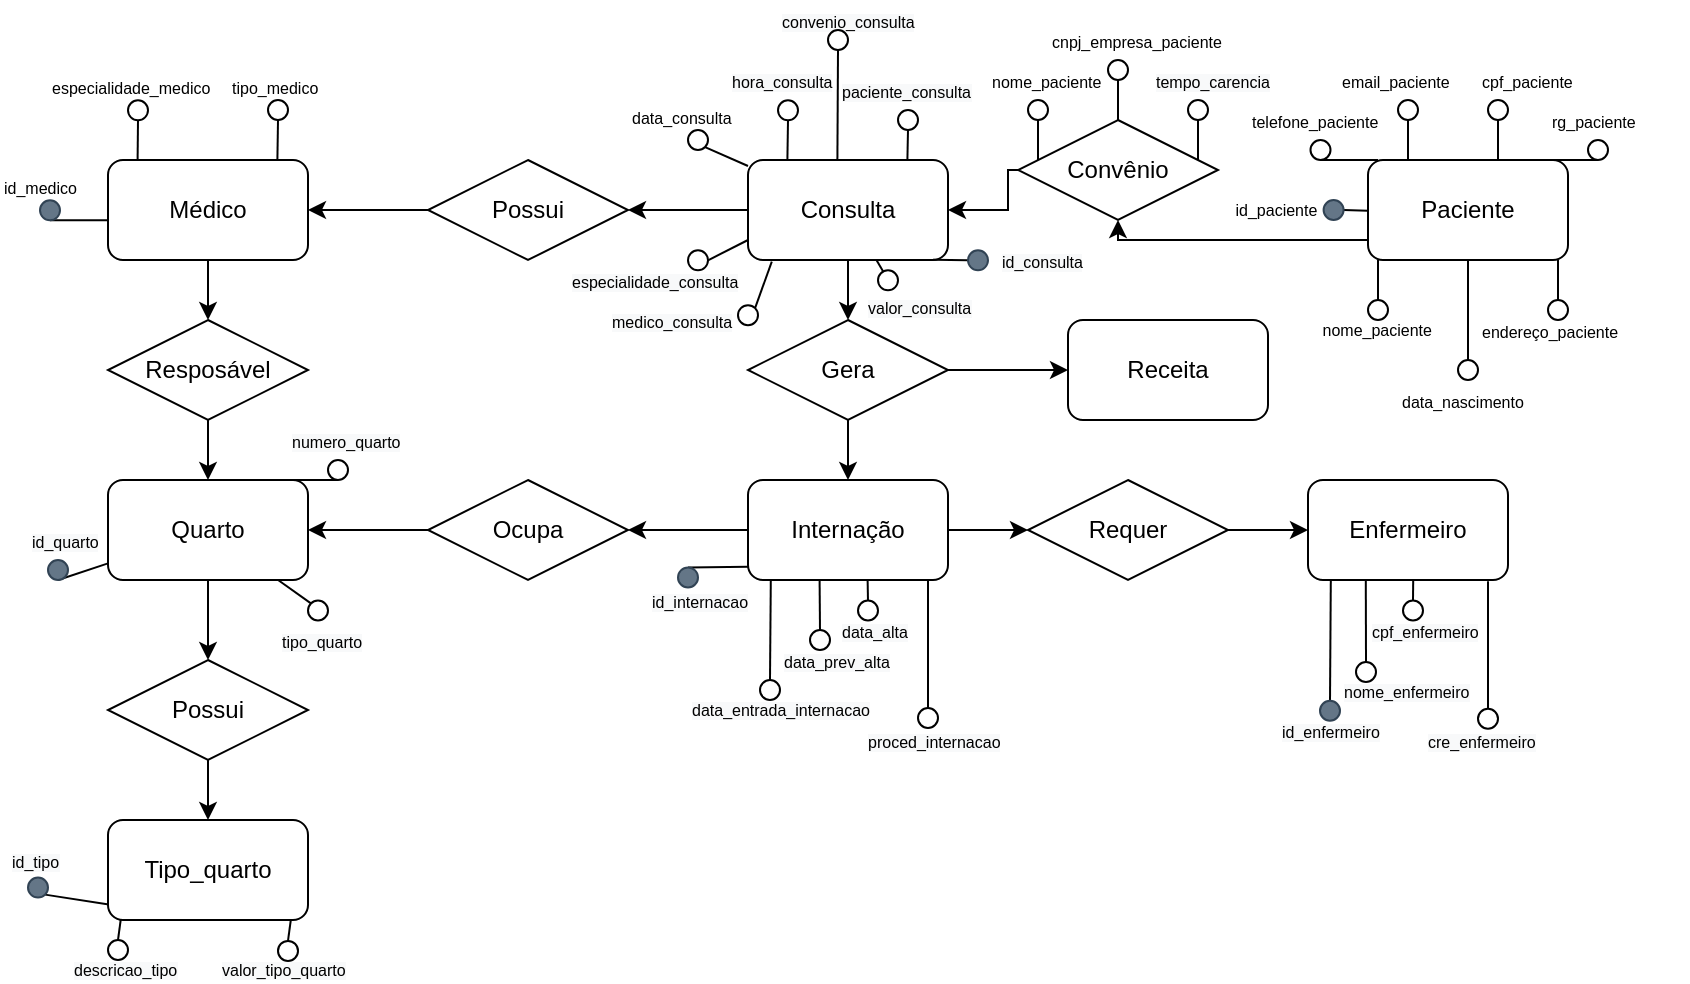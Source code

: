 <mxfile version="20.5.1" type="device"><diagram id="CDo0QDorrjIkFDKna1Xd" name="Página-1"><mxGraphModel dx="1483" dy="816" grid="1" gridSize="10" guides="1" tooltips="1" connect="1" arrows="1" fold="1" page="1" pageScale="1" pageWidth="827" pageHeight="1169" math="0" shadow="0"><root><mxCell id="0"/><mxCell id="1" parent="0"/><mxCell id="8mvw8m3wz9_RY2RBYiFt-40" style="edgeStyle=orthogonalEdgeStyle;rounded=0;orthogonalLoop=1;jettySize=auto;html=1;" edge="1" parent="1" source="8mvw8m3wz9_RY2RBYiFt-1" target="8mvw8m3wz9_RY2RBYiFt-39"><mxGeometry relative="1" as="geometry"/></mxCell><mxCell id="8mvw8m3wz9_RY2RBYiFt-1" value="Médico" style="rounded=1;whiteSpace=wrap;html=1;" vertex="1" parent="1"><mxGeometry x="60" y="230" width="100" height="50" as="geometry"/></mxCell><mxCell id="8mvw8m3wz9_RY2RBYiFt-52" style="edgeStyle=orthogonalEdgeStyle;rounded=0;orthogonalLoop=1;jettySize=auto;html=1;" edge="1" parent="1" source="8mvw8m3wz9_RY2RBYiFt-9" target="8mvw8m3wz9_RY2RBYiFt-11"><mxGeometry relative="1" as="geometry"><mxPoint x="640" y="255" as="targetPoint"/><Array as="points"><mxPoint x="565" y="270"/></Array></mxGeometry></mxCell><mxCell id="8mvw8m3wz9_RY2RBYiFt-9" value="Paciente" style="rounded=1;whiteSpace=wrap;html=1;" vertex="1" parent="1"><mxGeometry x="690" y="230" width="100" height="50" as="geometry"/></mxCell><mxCell id="8mvw8m3wz9_RY2RBYiFt-10" value="Receita" style="rounded=1;whiteSpace=wrap;html=1;" vertex="1" parent="1"><mxGeometry x="540" y="310" width="100" height="50" as="geometry"/></mxCell><mxCell id="8mvw8m3wz9_RY2RBYiFt-11" value="Convênio" style="rhombus;whiteSpace=wrap;html=1;" vertex="1" parent="1"><mxGeometry x="515" y="210" width="100" height="50" as="geometry"/></mxCell><mxCell id="8mvw8m3wz9_RY2RBYiFt-29" style="edgeStyle=orthogonalEdgeStyle;rounded=0;orthogonalLoop=1;jettySize=auto;html=1;" edge="1" parent="1" source="8mvw8m3wz9_RY2RBYiFt-20" target="8mvw8m3wz9_RY2RBYiFt-26"><mxGeometry relative="1" as="geometry"/></mxCell><mxCell id="8mvw8m3wz9_RY2RBYiFt-20" value="Quarto" style="rounded=1;whiteSpace=wrap;html=1;" vertex="1" parent="1"><mxGeometry x="60" y="390" width="100" height="50" as="geometry"/></mxCell><mxCell id="8mvw8m3wz9_RY2RBYiFt-31" style="edgeStyle=orthogonalEdgeStyle;rounded=0;orthogonalLoop=1;jettySize=auto;html=1;entryX=1;entryY=0.5;entryDx=0;entryDy=0;" edge="1" parent="1" source="8mvw8m3wz9_RY2RBYiFt-21" target="8mvw8m3wz9_RY2RBYiFt-24"><mxGeometry relative="1" as="geometry"/></mxCell><mxCell id="8mvw8m3wz9_RY2RBYiFt-33" style="edgeStyle=orthogonalEdgeStyle;rounded=0;orthogonalLoop=1;jettySize=auto;html=1;" edge="1" parent="1" source="8mvw8m3wz9_RY2RBYiFt-21" target="8mvw8m3wz9_RY2RBYiFt-25"><mxGeometry relative="1" as="geometry"/></mxCell><mxCell id="8mvw8m3wz9_RY2RBYiFt-21" value="Internação" style="rounded=1;whiteSpace=wrap;html=1;" vertex="1" parent="1"><mxGeometry x="380" y="390" width="100" height="50" as="geometry"/></mxCell><mxCell id="8mvw8m3wz9_RY2RBYiFt-22" value="Enfermeiro" style="rounded=1;whiteSpace=wrap;html=1;" vertex="1" parent="1"><mxGeometry x="660" y="390" width="100" height="50" as="geometry"/></mxCell><mxCell id="8mvw8m3wz9_RY2RBYiFt-23" value="Tipo_quarto" style="rounded=1;whiteSpace=wrap;html=1;" vertex="1" parent="1"><mxGeometry x="60" y="560" width="100" height="50" as="geometry"/></mxCell><mxCell id="8mvw8m3wz9_RY2RBYiFt-32" style="edgeStyle=orthogonalEdgeStyle;rounded=0;orthogonalLoop=1;jettySize=auto;html=1;" edge="1" parent="1" source="8mvw8m3wz9_RY2RBYiFt-24" target="8mvw8m3wz9_RY2RBYiFt-20"><mxGeometry relative="1" as="geometry"/></mxCell><mxCell id="8mvw8m3wz9_RY2RBYiFt-24" value="Ocupa" style="rhombus;whiteSpace=wrap;html=1;" vertex="1" parent="1"><mxGeometry x="220" y="390" width="100" height="50" as="geometry"/></mxCell><mxCell id="8mvw8m3wz9_RY2RBYiFt-34" style="edgeStyle=orthogonalEdgeStyle;rounded=0;orthogonalLoop=1;jettySize=auto;html=1;" edge="1" parent="1" source="8mvw8m3wz9_RY2RBYiFt-25" target="8mvw8m3wz9_RY2RBYiFt-22"><mxGeometry relative="1" as="geometry"/></mxCell><mxCell id="8mvw8m3wz9_RY2RBYiFt-25" value="Requer" style="rhombus;whiteSpace=wrap;html=1;" vertex="1" parent="1"><mxGeometry x="520" y="390" width="100" height="50" as="geometry"/></mxCell><mxCell id="8mvw8m3wz9_RY2RBYiFt-30" style="edgeStyle=orthogonalEdgeStyle;rounded=0;orthogonalLoop=1;jettySize=auto;html=1;" edge="1" parent="1" source="8mvw8m3wz9_RY2RBYiFt-26" target="8mvw8m3wz9_RY2RBYiFt-23"><mxGeometry relative="1" as="geometry"/></mxCell><mxCell id="8mvw8m3wz9_RY2RBYiFt-26" value="Possui" style="rhombus;whiteSpace=wrap;html=1;" vertex="1" parent="1"><mxGeometry x="60" y="480" width="100" height="50" as="geometry"/></mxCell><mxCell id="8mvw8m3wz9_RY2RBYiFt-41" style="edgeStyle=orthogonalEdgeStyle;rounded=0;orthogonalLoop=1;jettySize=auto;html=1;" edge="1" parent="1" source="8mvw8m3wz9_RY2RBYiFt-39" target="8mvw8m3wz9_RY2RBYiFt-20"><mxGeometry relative="1" as="geometry"/></mxCell><mxCell id="8mvw8m3wz9_RY2RBYiFt-39" value="Resposável" style="rhombus;whiteSpace=wrap;html=1;" vertex="1" parent="1"><mxGeometry x="60" y="310" width="100" height="50" as="geometry"/></mxCell><mxCell id="8mvw8m3wz9_RY2RBYiFt-55" style="edgeStyle=orthogonalEdgeStyle;rounded=0;orthogonalLoop=1;jettySize=auto;html=1;" edge="1" parent="1" source="8mvw8m3wz9_RY2RBYiFt-49" target="8mvw8m3wz9_RY2RBYiFt-54"><mxGeometry relative="1" as="geometry"/></mxCell><mxCell id="8mvw8m3wz9_RY2RBYiFt-59" style="edgeStyle=orthogonalEdgeStyle;rounded=0;orthogonalLoop=1;jettySize=auto;html=1;" edge="1" parent="1" source="8mvw8m3wz9_RY2RBYiFt-49" target="8mvw8m3wz9_RY2RBYiFt-58"><mxGeometry relative="1" as="geometry"/></mxCell><mxCell id="8mvw8m3wz9_RY2RBYiFt-49" value="Consulta" style="rounded=1;whiteSpace=wrap;html=1;" vertex="1" parent="1"><mxGeometry x="380" y="230" width="100" height="50" as="geometry"/></mxCell><mxCell id="8mvw8m3wz9_RY2RBYiFt-53" style="edgeStyle=orthogonalEdgeStyle;rounded=0;orthogonalLoop=1;jettySize=auto;html=1;exitX=0;exitY=0.5;exitDx=0;exitDy=0;" edge="1" parent="1" source="8mvw8m3wz9_RY2RBYiFt-11" target="8mvw8m3wz9_RY2RBYiFt-49"><mxGeometry relative="1" as="geometry"><mxPoint x="540" y="255" as="sourcePoint"/><Array as="points"><mxPoint x="510" y="235"/><mxPoint x="510" y="255"/></Array></mxGeometry></mxCell><mxCell id="8mvw8m3wz9_RY2RBYiFt-57" style="edgeStyle=orthogonalEdgeStyle;rounded=0;orthogonalLoop=1;jettySize=auto;html=1;" edge="1" parent="1" source="8mvw8m3wz9_RY2RBYiFt-54" target="8mvw8m3wz9_RY2RBYiFt-1"><mxGeometry relative="1" as="geometry"/></mxCell><mxCell id="8mvw8m3wz9_RY2RBYiFt-54" value="Possui" style="rhombus;whiteSpace=wrap;html=1;" vertex="1" parent="1"><mxGeometry x="220" y="230" width="100" height="50" as="geometry"/></mxCell><mxCell id="8mvw8m3wz9_RY2RBYiFt-60" style="edgeStyle=orthogonalEdgeStyle;rounded=0;orthogonalLoop=1;jettySize=auto;html=1;" edge="1" parent="1" source="8mvw8m3wz9_RY2RBYiFt-58" target="8mvw8m3wz9_RY2RBYiFt-21"><mxGeometry relative="1" as="geometry"/></mxCell><mxCell id="8mvw8m3wz9_RY2RBYiFt-61" style="edgeStyle=orthogonalEdgeStyle;rounded=0;orthogonalLoop=1;jettySize=auto;html=1;" edge="1" parent="1" source="8mvw8m3wz9_RY2RBYiFt-58" target="8mvw8m3wz9_RY2RBYiFt-10"><mxGeometry relative="1" as="geometry"/></mxCell><mxCell id="8mvw8m3wz9_RY2RBYiFt-58" value="Gera" style="rhombus;whiteSpace=wrap;html=1;" vertex="1" parent="1"><mxGeometry x="380" y="310" width="100" height="50" as="geometry"/></mxCell><mxCell id="8mvw8m3wz9_RY2RBYiFt-78" value="" style="endArrow=none;html=1;rounded=0;exitX=0.5;exitY=0;exitDx=0;exitDy=0;" edge="1" parent="1" source="8mvw8m3wz9_RY2RBYiFt-79"><mxGeometry width="50" height="50" relative="1" as="geometry"><mxPoint x="695" y="300" as="sourcePoint"/><mxPoint x="695" y="280" as="targetPoint"/></mxGeometry></mxCell><mxCell id="8mvw8m3wz9_RY2RBYiFt-79" value="" style="ellipse;whiteSpace=wrap;html=1;aspect=fixed;" vertex="1" parent="1"><mxGeometry x="690" y="300" width="10" height="10" as="geometry"/></mxCell><mxCell id="8mvw8m3wz9_RY2RBYiFt-80" value="" style="endArrow=none;html=1;rounded=0;exitX=0.5;exitY=0;exitDx=0;exitDy=0;" edge="1" parent="1" source="8mvw8m3wz9_RY2RBYiFt-81"><mxGeometry width="50" height="50" relative="1" as="geometry"><mxPoint x="740" y="300" as="sourcePoint"/><mxPoint x="740" y="280" as="targetPoint"/></mxGeometry></mxCell><mxCell id="8mvw8m3wz9_RY2RBYiFt-81" value="" style="ellipse;whiteSpace=wrap;html=1;aspect=fixed;" vertex="1" parent="1"><mxGeometry x="735" y="330" width="10" height="10" as="geometry"/></mxCell><mxCell id="8mvw8m3wz9_RY2RBYiFt-82" value="" style="endArrow=none;html=1;rounded=0;exitX=0.5;exitY=0;exitDx=0;exitDy=0;" edge="1" parent="1" source="8mvw8m3wz9_RY2RBYiFt-83"><mxGeometry width="50" height="50" relative="1" as="geometry"><mxPoint x="785" y="300" as="sourcePoint"/><mxPoint x="785" y="280" as="targetPoint"/></mxGeometry></mxCell><mxCell id="8mvw8m3wz9_RY2RBYiFt-83" value="" style="ellipse;whiteSpace=wrap;html=1;aspect=fixed;" vertex="1" parent="1"><mxGeometry x="780" y="300" width="10" height="10" as="geometry"/></mxCell><mxCell id="8mvw8m3wz9_RY2RBYiFt-84" value="nome_paciente" style="text;strokeColor=none;fillColor=none;align=left;verticalAlign=middle;spacingLeft=4;spacingRight=4;overflow=hidden;points=[[0,0.5],[1,0.5]];portConstraint=eastwest;rotatable=0;fontSize=8;" vertex="1" parent="1"><mxGeometry x="661.25" y="300" width="67.5" height="30" as="geometry"/></mxCell><mxCell id="8mvw8m3wz9_RY2RBYiFt-85" value="data_nascimento" style="text;whiteSpace=wrap;html=1;fontSize=8;" vertex="1" parent="1"><mxGeometry x="705" y="340" width="70" height="20" as="geometry"/></mxCell><mxCell id="8mvw8m3wz9_RY2RBYiFt-87" value="endereço_paciente" style="text;whiteSpace=wrap;html=1;fontSize=8;" vertex="1" parent="1"><mxGeometry x="745" y="305" width="40" height="20" as="geometry"/></mxCell><mxCell id="8mvw8m3wz9_RY2RBYiFt-94" value="" style="endArrow=none;html=1;rounded=0;exitX=0.5;exitY=1;exitDx=0;exitDy=0;" edge="1" parent="1" source="8mvw8m3wz9_RY2RBYiFt-95"><mxGeometry width="50" height="50" relative="1" as="geometry"><mxPoint x="695" y="200" as="sourcePoint"/><mxPoint x="695" y="230" as="targetPoint"/></mxGeometry></mxCell><mxCell id="8mvw8m3wz9_RY2RBYiFt-95" value="" style="ellipse;whiteSpace=wrap;html=1;aspect=fixed;" vertex="1" parent="1"><mxGeometry x="661.25" y="220" width="10" height="10" as="geometry"/></mxCell><mxCell id="8mvw8m3wz9_RY2RBYiFt-96" value="" style="endArrow=none;html=1;rounded=0;exitX=0.5;exitY=1;exitDx=0;exitDy=0;" edge="1" parent="1" source="8mvw8m3wz9_RY2RBYiFt-97"><mxGeometry width="50" height="50" relative="1" as="geometry"><mxPoint x="755" y="200" as="sourcePoint"/><mxPoint x="755" y="230.0" as="targetPoint"/></mxGeometry></mxCell><mxCell id="8mvw8m3wz9_RY2RBYiFt-97" value="" style="ellipse;whiteSpace=wrap;html=1;aspect=fixed;" vertex="1" parent="1"><mxGeometry x="750" y="200" width="10" height="10" as="geometry"/></mxCell><mxCell id="8mvw8m3wz9_RY2RBYiFt-98" value="" style="endArrow=none;html=1;rounded=0;exitX=0.5;exitY=1;exitDx=0;exitDy=0;" edge="1" parent="1" source="8mvw8m3wz9_RY2RBYiFt-99"><mxGeometry width="50" height="50" relative="1" as="geometry"><mxPoint x="780" y="200" as="sourcePoint"/><mxPoint x="780" y="230.0" as="targetPoint"/></mxGeometry></mxCell><mxCell id="8mvw8m3wz9_RY2RBYiFt-99" value="" style="ellipse;whiteSpace=wrap;html=1;aspect=fixed;" vertex="1" parent="1"><mxGeometry x="800" y="220" width="10" height="10" as="geometry"/></mxCell><mxCell id="8mvw8m3wz9_RY2RBYiFt-100" value="" style="endArrow=none;html=1;rounded=0;exitX=0.5;exitY=1;exitDx=0;exitDy=0;" edge="1" parent="1" source="8mvw8m3wz9_RY2RBYiFt-101"><mxGeometry width="50" height="50" relative="1" as="geometry"><mxPoint x="723.75" y="200" as="sourcePoint"/><mxPoint x="710" y="230" as="targetPoint"/></mxGeometry></mxCell><mxCell id="8mvw8m3wz9_RY2RBYiFt-101" value="" style="ellipse;whiteSpace=wrap;html=1;aspect=fixed;" vertex="1" parent="1"><mxGeometry x="705" y="200" width="10" height="10" as="geometry"/></mxCell><mxCell id="8mvw8m3wz9_RY2RBYiFt-106" value="telefone_paciente" style="text;whiteSpace=wrap;html=1;fontSize=8;" vertex="1" parent="1"><mxGeometry x="630" y="200" width="70" height="20" as="geometry"/></mxCell><mxCell id="8mvw8m3wz9_RY2RBYiFt-107" value="email_paciente" style="text;whiteSpace=wrap;html=1;fontSize=8;" vertex="1" parent="1"><mxGeometry x="675" y="180" width="70" height="30" as="geometry"/></mxCell><mxCell id="8mvw8m3wz9_RY2RBYiFt-108" value="cpf_paciente" style="text;whiteSpace=wrap;html=1;fontSize=8;" vertex="1" parent="1"><mxGeometry x="745" y="180" width="45" height="20" as="geometry"/></mxCell><mxCell id="8mvw8m3wz9_RY2RBYiFt-110" value="rg_paciente" style="text;whiteSpace=wrap;html=1;fontSize=8;" vertex="1" parent="1"><mxGeometry x="780" y="200" width="70" height="30" as="geometry"/></mxCell><mxCell id="8mvw8m3wz9_RY2RBYiFt-113" value="" style="endArrow=none;html=1;rounded=0;exitX=0.5;exitY=1;exitDx=0;exitDy=0;" edge="1" parent="1" source="8mvw8m3wz9_RY2RBYiFt-114"><mxGeometry width="50" height="50" relative="1" as="geometry"><mxPoint x="525" y="200" as="sourcePoint"/><mxPoint x="525" y="230.0" as="targetPoint"/></mxGeometry></mxCell><mxCell id="8mvw8m3wz9_RY2RBYiFt-114" value="" style="ellipse;whiteSpace=wrap;html=1;aspect=fixed;" vertex="1" parent="1"><mxGeometry x="520" y="200" width="10" height="10" as="geometry"/></mxCell><mxCell id="8mvw8m3wz9_RY2RBYiFt-115" value="" style="endArrow=none;html=1;rounded=0;exitX=0.5;exitY=1;exitDx=0;exitDy=0;" edge="1" parent="1" source="8mvw8m3wz9_RY2RBYiFt-116"><mxGeometry width="50" height="50" relative="1" as="geometry"><mxPoint x="605" y="200" as="sourcePoint"/><mxPoint x="605" y="230.0" as="targetPoint"/></mxGeometry></mxCell><mxCell id="8mvw8m3wz9_RY2RBYiFt-116" value="" style="ellipse;whiteSpace=wrap;html=1;aspect=fixed;" vertex="1" parent="1"><mxGeometry x="600" y="200" width="10" height="10" as="geometry"/></mxCell><mxCell id="8mvw8m3wz9_RY2RBYiFt-117" value="" style="endArrow=none;html=1;rounded=0;exitX=0.5;exitY=1;exitDx=0;exitDy=0;" edge="1" parent="1" source="8mvw8m3wz9_RY2RBYiFt-118"><mxGeometry width="50" height="50" relative="1" as="geometry"><mxPoint x="565" y="180" as="sourcePoint"/><mxPoint x="565" y="210.0" as="targetPoint"/></mxGeometry></mxCell><mxCell id="8mvw8m3wz9_RY2RBYiFt-118" value="" style="ellipse;whiteSpace=wrap;html=1;aspect=fixed;" vertex="1" parent="1"><mxGeometry x="560" y="180" width="10" height="10" as="geometry"/></mxCell><mxCell id="8mvw8m3wz9_RY2RBYiFt-122" value="nome_paciente" style="text;whiteSpace=wrap;html=1;fontSize=8;" vertex="1" parent="1"><mxGeometry x="500" y="180" width="50" height="30" as="geometry"/></mxCell><mxCell id="8mvw8m3wz9_RY2RBYiFt-123" value="cnpj_empresa_paciente" style="text;whiteSpace=wrap;html=1;fontSize=8;" vertex="1" parent="1"><mxGeometry x="530" y="160" width="45" height="20" as="geometry"/></mxCell><mxCell id="8mvw8m3wz9_RY2RBYiFt-124" value="&lt;span style=&quot;color: rgb(0, 0, 0); font-family: Helvetica; font-size: 8px; font-style: normal; font-variant-ligatures: normal; font-variant-caps: normal; font-weight: 400; letter-spacing: normal; orphans: 2; text-align: left; text-indent: 0px; text-transform: none; widows: 2; word-spacing: 0px; -webkit-text-stroke-width: 0px; background-color: rgb(248, 249, 250); text-decoration-thickness: initial; text-decoration-style: initial; text-decoration-color: initial; float: none; display: inline !important;&quot;&gt;tempo_carencia&lt;/span&gt;" style="text;whiteSpace=wrap;html=1;fontSize=8;" vertex="1" parent="1"><mxGeometry x="582" y="180" width="70" height="30" as="geometry"/></mxCell><mxCell id="8mvw8m3wz9_RY2RBYiFt-127" value="data_consulta" style="text;whiteSpace=wrap;html=1;fontSize=8;" vertex="1" parent="1"><mxGeometry x="320" y="197.5" width="50" height="25" as="geometry"/></mxCell><mxCell id="8mvw8m3wz9_RY2RBYiFt-128" value="&lt;span style=&quot;color: rgb(0, 0, 0); font-family: Helvetica; font-size: 8px; font-style: normal; font-variant-ligatures: normal; font-variant-caps: normal; font-weight: 400; letter-spacing: normal; orphans: 2; text-align: left; text-indent: 0px; text-transform: none; widows: 2; word-spacing: 0px; -webkit-text-stroke-width: 0px; background-color: rgb(248, 249, 250); text-decoration-thickness: initial; text-decoration-style: initial; text-decoration-color: initial; float: none; display: inline !important;&quot;&gt;hora_consulta&lt;/span&gt;" style="text;whiteSpace=wrap;html=1;fontSize=8;" vertex="1" parent="1"><mxGeometry x="370" y="180" width="70" height="20" as="geometry"/></mxCell><mxCell id="8mvw8m3wz9_RY2RBYiFt-129" value="&lt;span style=&quot;color: rgb(0, 0, 0); font-family: Helvetica; font-size: 8px; font-style: normal; font-variant-ligatures: normal; font-variant-caps: normal; font-weight: 400; letter-spacing: normal; orphans: 2; text-align: left; text-indent: 0px; text-transform: none; widows: 2; word-spacing: 0px; -webkit-text-stroke-width: 0px; background-color: rgb(248, 249, 250); text-decoration-thickness: initial; text-decoration-style: initial; text-decoration-color: initial; float: none; display: inline !important;&quot;&gt;medico_consulta&lt;/span&gt;" style="text;whiteSpace=wrap;html=1;fontSize=8;" vertex="1" parent="1"><mxGeometry x="310" y="300" width="70" height="20" as="geometry"/></mxCell><mxCell id="8mvw8m3wz9_RY2RBYiFt-130" value="&lt;span style=&quot;color: rgb(0, 0, 0); font-family: Helvetica; font-size: 8px; font-style: normal; font-variant-ligatures: normal; font-variant-caps: normal; font-weight: 400; letter-spacing: normal; orphans: 2; text-align: left; text-indent: 0px; text-transform: none; widows: 2; word-spacing: 0px; -webkit-text-stroke-width: 0px; background-color: rgb(248, 249, 250); text-decoration-thickness: initial; text-decoration-style: initial; text-decoration-color: initial; float: none; display: inline !important;&quot;&gt;paciente_consulta&lt;/span&gt;" style="text;whiteSpace=wrap;html=1;fontSize=8;" vertex="1" parent="1"><mxGeometry x="425" y="185" width="70" height="20" as="geometry"/></mxCell><mxCell id="8mvw8m3wz9_RY2RBYiFt-131" value="&lt;span style=&quot;color: rgb(0, 0, 0); font-family: Helvetica; font-size: 8px; font-style: normal; font-variant-ligatures: normal; font-variant-caps: normal; font-weight: 400; letter-spacing: normal; orphans: 2; text-align: left; text-indent: 0px; text-transform: none; widows: 2; word-spacing: 0px; -webkit-text-stroke-width: 0px; background-color: rgb(248, 249, 250); text-decoration-thickness: initial; text-decoration-style: initial; text-decoration-color: initial; float: none; display: inline !important;&quot;&gt;valor_consulta&lt;/span&gt;" style="text;whiteSpace=wrap;html=1;fontSize=8;" vertex="1" parent="1"><mxGeometry x="437.5" y="292.58" width="70" height="20" as="geometry"/></mxCell><mxCell id="8mvw8m3wz9_RY2RBYiFt-132" value="&lt;span style=&quot;color: rgb(0, 0, 0); font-family: Helvetica; font-size: 8px; font-style: normal; font-variant-ligatures: normal; font-variant-caps: normal; font-weight: 400; letter-spacing: normal; orphans: 2; text-align: left; text-indent: 0px; text-transform: none; widows: 2; word-spacing: 0px; -webkit-text-stroke-width: 0px; background-color: rgb(248, 249, 250); text-decoration-thickness: initial; text-decoration-style: initial; text-decoration-color: initial; float: none; display: inline !important;&quot;&gt;convenio_consulta&lt;/span&gt;" style="text;whiteSpace=wrap;html=1;fontSize=8;" vertex="1" parent="1"><mxGeometry x="395" y="150" width="70" height="30" as="geometry"/></mxCell><mxCell id="8mvw8m3wz9_RY2RBYiFt-133" value="&lt;span style=&quot;color: rgb(0, 0, 0); font-family: Helvetica; font-size: 8px; font-style: normal; font-variant-ligatures: normal; font-variant-caps: normal; font-weight: 400; letter-spacing: normal; orphans: 2; text-align: left; text-indent: 0px; text-transform: none; widows: 2; word-spacing: 0px; -webkit-text-stroke-width: 0px; background-color: rgb(248, 249, 250); text-decoration-thickness: initial; text-decoration-style: initial; text-decoration-color: initial; float: none; display: inline !important;&quot;&gt;especialidade_consulta&lt;/span&gt;" style="text;whiteSpace=wrap;html=1;fontSize=8;" vertex="1" parent="1"><mxGeometry x="290" y="280" width="70" height="30" as="geometry"/></mxCell><mxCell id="8mvw8m3wz9_RY2RBYiFt-134" value="" style="endArrow=none;html=1;rounded=0;exitX=0.5;exitY=1;exitDx=0;exitDy=0;entryX=0.447;entryY=-0.003;entryDx=0;entryDy=0;entryPerimeter=0;" edge="1" parent="1" source="8mvw8m3wz9_RY2RBYiFt-135" target="8mvw8m3wz9_RY2RBYiFt-49"><mxGeometry width="50" height="50" relative="1" as="geometry"><mxPoint x="425" y="200" as="sourcePoint"/><mxPoint x="425" y="180" as="targetPoint"/></mxGeometry></mxCell><mxCell id="8mvw8m3wz9_RY2RBYiFt-135" value="" style="ellipse;whiteSpace=wrap;html=1;aspect=fixed;" vertex="1" parent="1"><mxGeometry x="420" y="165" width="10" height="10" as="geometry"/></mxCell><mxCell id="8mvw8m3wz9_RY2RBYiFt-136" value="" style="endArrow=none;html=1;rounded=0;exitX=0.5;exitY=1;exitDx=0;exitDy=0;entryX=0.447;entryY=-0.003;entryDx=0;entryDy=0;entryPerimeter=0;" edge="1" parent="1" source="8mvw8m3wz9_RY2RBYiFt-137"><mxGeometry width="50" height="50" relative="1" as="geometry"><mxPoint x="460" y="200.15" as="sourcePoint"/><mxPoint x="459.7" y="230.0" as="targetPoint"/></mxGeometry></mxCell><mxCell id="8mvw8m3wz9_RY2RBYiFt-137" value="" style="ellipse;whiteSpace=wrap;html=1;aspect=fixed;" vertex="1" parent="1"><mxGeometry x="455" y="205" width="10" height="10" as="geometry"/></mxCell><mxCell id="8mvw8m3wz9_RY2RBYiFt-138" value="" style="endArrow=none;html=1;rounded=0;exitX=0.5;exitY=1;exitDx=0;exitDy=0;entryX=0.447;entryY=-0.003;entryDx=0;entryDy=0;entryPerimeter=0;" edge="1" parent="1" source="8mvw8m3wz9_RY2RBYiFt-139"><mxGeometry width="50" height="50" relative="1" as="geometry"><mxPoint x="400" y="200.15" as="sourcePoint"/><mxPoint x="399.7" y="230.0" as="targetPoint"/></mxGeometry></mxCell><mxCell id="8mvw8m3wz9_RY2RBYiFt-139" value="" style="ellipse;whiteSpace=wrap;html=1;aspect=fixed;" vertex="1" parent="1"><mxGeometry x="395" y="200.15" width="10" height="10" as="geometry"/></mxCell><mxCell id="8mvw8m3wz9_RY2RBYiFt-140" value="" style="endArrow=none;html=1;rounded=0;exitX=1;exitY=1;exitDx=0;exitDy=0;" edge="1" parent="1" source="8mvw8m3wz9_RY2RBYiFt-141" target="8mvw8m3wz9_RY2RBYiFt-49"><mxGeometry width="50" height="50" relative="1" as="geometry"><mxPoint x="355" y="215" as="sourcePoint"/><mxPoint x="354.7" y="244.85" as="targetPoint"/></mxGeometry></mxCell><mxCell id="8mvw8m3wz9_RY2RBYiFt-141" value="" style="ellipse;whiteSpace=wrap;html=1;aspect=fixed;" vertex="1" parent="1"><mxGeometry x="350" y="215" width="10" height="10" as="geometry"/></mxCell><mxCell id="8mvw8m3wz9_RY2RBYiFt-143" value="" style="endArrow=none;html=1;rounded=0;exitX=1;exitY=0.5;exitDx=0;exitDy=0;entryX=0;entryY=0.8;entryDx=0;entryDy=0;entryPerimeter=0;" edge="1" parent="1" source="8mvw8m3wz9_RY2RBYiFt-144" target="8mvw8m3wz9_RY2RBYiFt-49"><mxGeometry width="50" height="50" relative="1" as="geometry"><mxPoint x="355" y="275.15" as="sourcePoint"/><mxPoint x="354.7" y="305.0" as="targetPoint"/></mxGeometry></mxCell><mxCell id="8mvw8m3wz9_RY2RBYiFt-144" value="" style="ellipse;whiteSpace=wrap;html=1;aspect=fixed;" vertex="1" parent="1"><mxGeometry x="350" y="275.15" width="10" height="10" as="geometry"/></mxCell><mxCell id="8mvw8m3wz9_RY2RBYiFt-145" value="" style="endArrow=none;html=1;rounded=0;exitX=1;exitY=0;exitDx=0;exitDy=0;entryX=0.119;entryY=1.016;entryDx=0;entryDy=0;entryPerimeter=0;" edge="1" parent="1" source="8mvw8m3wz9_RY2RBYiFt-146" target="8mvw8m3wz9_RY2RBYiFt-49"><mxGeometry width="50" height="50" relative="1" as="geometry"><mxPoint x="380" y="302.58" as="sourcePoint"/><mxPoint x="405" y="297.43" as="targetPoint"/></mxGeometry></mxCell><mxCell id="8mvw8m3wz9_RY2RBYiFt-146" value="" style="ellipse;whiteSpace=wrap;html=1;aspect=fixed;" vertex="1" parent="1"><mxGeometry x="375" y="302.58" width="10" height="10" as="geometry"/></mxCell><mxCell id="8mvw8m3wz9_RY2RBYiFt-147" value="" style="endArrow=none;html=1;rounded=0;" edge="1" parent="1" source="8mvw8m3wz9_RY2RBYiFt-148" target="8mvw8m3wz9_RY2RBYiFt-49"><mxGeometry width="50" height="50" relative="1" as="geometry"><mxPoint x="485" y="285.15" as="sourcePoint"/><mxPoint x="510" y="280" as="targetPoint"/></mxGeometry></mxCell><mxCell id="8mvw8m3wz9_RY2RBYiFt-148" value="" style="ellipse;whiteSpace=wrap;html=1;aspect=fixed;" vertex="1" parent="1"><mxGeometry x="445" y="285.15" width="10" height="10" as="geometry"/></mxCell><mxCell id="8mvw8m3wz9_RY2RBYiFt-151" value="" style="endArrow=none;html=1;rounded=0;exitX=0.5;exitY=1;exitDx=0;exitDy=0;entryX=0.148;entryY=-0.002;entryDx=0;entryDy=0;entryPerimeter=0;" edge="1" parent="1" source="8mvw8m3wz9_RY2RBYiFt-152" target="8mvw8m3wz9_RY2RBYiFt-1"><mxGeometry width="50" height="50" relative="1" as="geometry"><mxPoint x="85" y="200.15" as="sourcePoint"/><mxPoint x="84.7" y="230.0" as="targetPoint"/></mxGeometry></mxCell><mxCell id="8mvw8m3wz9_RY2RBYiFt-152" value="" style="ellipse;whiteSpace=wrap;html=1;aspect=fixed;" vertex="1" parent="1"><mxGeometry x="70" y="200.15" width="10" height="10" as="geometry"/></mxCell><mxCell id="8mvw8m3wz9_RY2RBYiFt-153" value="" style="endArrow=none;html=1;rounded=0;exitX=0.5;exitY=1;exitDx=0;exitDy=0;entryX=0.447;entryY=-0.003;entryDx=0;entryDy=0;entryPerimeter=0;" edge="1" parent="1" source="8mvw8m3wz9_RY2RBYiFt-154"><mxGeometry width="50" height="50" relative="1" as="geometry"><mxPoint x="145" y="200" as="sourcePoint"/><mxPoint x="144.7" y="229.85" as="targetPoint"/></mxGeometry></mxCell><mxCell id="8mvw8m3wz9_RY2RBYiFt-154" value="" style="ellipse;whiteSpace=wrap;html=1;aspect=fixed;" vertex="1" parent="1"><mxGeometry x="140" y="200" width="10" height="10" as="geometry"/></mxCell><mxCell id="8mvw8m3wz9_RY2RBYiFt-157" value="especialidade_medico" style="text;whiteSpace=wrap;html=1;fontSize=8;" vertex="1" parent="1"><mxGeometry x="30" y="182.5" width="50" height="25" as="geometry"/></mxCell><mxCell id="8mvw8m3wz9_RY2RBYiFt-159" value="tipo_medico" style="text;whiteSpace=wrap;html=1;fontSize=8;" vertex="1" parent="1"><mxGeometry x="120" y="182.5" width="50" height="25" as="geometry"/></mxCell><mxCell id="8mvw8m3wz9_RY2RBYiFt-160" value="" style="endArrow=none;html=1;rounded=0;exitX=0.5;exitY=1;exitDx=0;exitDy=0;" edge="1" parent="1" source="8mvw8m3wz9_RY2RBYiFt-161" target="8mvw8m3wz9_RY2RBYiFt-20"><mxGeometry width="50" height="50" relative="1" as="geometry"><mxPoint x="35" y="430" as="sourcePoint"/><mxPoint x="24.8" y="459.75" as="targetPoint"/></mxGeometry></mxCell><mxCell id="8mvw8m3wz9_RY2RBYiFt-161" value="" style="ellipse;whiteSpace=wrap;html=1;aspect=fixed;fillColor=#647687;strokeColor=#314354;fontColor=#ffffff;" vertex="1" parent="1"><mxGeometry x="30" y="430" width="10" height="10" as="geometry"/></mxCell><mxCell id="8mvw8m3wz9_RY2RBYiFt-162" value="" style="endArrow=none;html=1;rounded=0;exitX=0.5;exitY=1;exitDx=0;exitDy=0;entryX=0.148;entryY=-0.002;entryDx=0;entryDy=0;entryPerimeter=0;" edge="1" parent="1" source="8mvw8m3wz9_RY2RBYiFt-163"><mxGeometry width="50" height="50" relative="1" as="geometry"><mxPoint x="155" y="360.25" as="sourcePoint"/><mxPoint x="144.8" y="390" as="targetPoint"/></mxGeometry></mxCell><mxCell id="8mvw8m3wz9_RY2RBYiFt-163" value="" style="ellipse;whiteSpace=wrap;html=1;aspect=fixed;" vertex="1" parent="1"><mxGeometry x="170" y="380" width="10" height="10" as="geometry"/></mxCell><mxCell id="8mvw8m3wz9_RY2RBYiFt-164" value="" style="endArrow=none;html=1;rounded=0;exitX=0;exitY=0;exitDx=0;exitDy=0;" edge="1" parent="1" source="8mvw8m3wz9_RY2RBYiFt-165" target="8mvw8m3wz9_RY2RBYiFt-20"><mxGeometry width="50" height="50" relative="1" as="geometry"><mxPoint x="175" y="450.25" as="sourcePoint"/><mxPoint x="164.8" y="480" as="targetPoint"/></mxGeometry></mxCell><mxCell id="8mvw8m3wz9_RY2RBYiFt-165" value="" style="ellipse;whiteSpace=wrap;html=1;aspect=fixed;" vertex="1" parent="1"><mxGeometry x="160" y="450.25" width="10" height="10" as="geometry"/></mxCell><mxCell id="8mvw8m3wz9_RY2RBYiFt-166" value="&lt;span style=&quot;color: rgb(0, 0, 0); font-family: Helvetica; font-size: 8px; font-style: normal; font-variant-ligatures: normal; font-variant-caps: normal; font-weight: 400; letter-spacing: normal; orphans: 2; text-align: left; text-indent: 0px; text-transform: none; widows: 2; word-spacing: 0px; -webkit-text-stroke-width: 0px; background-color: rgb(248, 249, 250); text-decoration-thickness: initial; text-decoration-style: initial; text-decoration-color: initial; float: none; display: inline !important;&quot;&gt;id_quarto&lt;/span&gt;" style="text;whiteSpace=wrap;html=1;fontSize=8;" vertex="1" parent="1"><mxGeometry x="20" y="410" width="40" height="20" as="geometry"/></mxCell><mxCell id="8mvw8m3wz9_RY2RBYiFt-167" value="&lt;span style=&quot;color: rgb(0, 0, 0); font-family: Helvetica; font-size: 8px; font-style: normal; font-variant-ligatures: normal; font-variant-caps: normal; font-weight: 400; letter-spacing: normal; orphans: 2; text-align: left; text-indent: 0px; text-transform: none; widows: 2; word-spacing: 0px; -webkit-text-stroke-width: 0px; background-color: rgb(248, 249, 250); text-decoration-thickness: initial; text-decoration-style: initial; text-decoration-color: initial; float: none; display: inline !important;&quot;&gt;tipo_quarto&lt;/span&gt;" style="text;whiteSpace=wrap;html=1;fontSize=8;" vertex="1" parent="1"><mxGeometry x="145" y="460" width="40" height="20" as="geometry"/></mxCell><mxCell id="8mvw8m3wz9_RY2RBYiFt-168" value="&lt;span style=&quot;color: rgb(0, 0, 0); font-family: Helvetica; font-size: 8px; font-style: normal; font-variant-ligatures: normal; font-variant-caps: normal; font-weight: 400; letter-spacing: normal; orphans: 2; text-align: left; text-indent: 0px; text-transform: none; widows: 2; word-spacing: 0px; -webkit-text-stroke-width: 0px; background-color: rgb(248, 249, 250); text-decoration-thickness: initial; text-decoration-style: initial; text-decoration-color: initial; float: none; display: inline !important;&quot;&gt;numero_quarto&lt;/span&gt;" style="text;whiteSpace=wrap;html=1;fontSize=8;" vertex="1" parent="1"><mxGeometry x="150" y="360" width="40" height="20" as="geometry"/></mxCell><mxCell id="8mvw8m3wz9_RY2RBYiFt-169" value="" style="endArrow=none;html=1;rounded=0;exitX=0.5;exitY=0;exitDx=0;exitDy=0;entryX=0.064;entryY=0.991;entryDx=0;entryDy=0;entryPerimeter=0;" edge="1" parent="1" source="8mvw8m3wz9_RY2RBYiFt-170" target="8mvw8m3wz9_RY2RBYiFt-23"><mxGeometry width="50" height="50" relative="1" as="geometry"><mxPoint x="72.48" y="630.25" as="sourcePoint"/><mxPoint x="42.524" y="620" as="targetPoint"/></mxGeometry></mxCell><mxCell id="8mvw8m3wz9_RY2RBYiFt-170" value="" style="ellipse;whiteSpace=wrap;html=1;aspect=fixed;" vertex="1" parent="1"><mxGeometry x="60" y="620" width="10" height="10" as="geometry"/></mxCell><mxCell id="8mvw8m3wz9_RY2RBYiFt-171" value="" style="endArrow=none;html=1;rounded=0;exitX=1;exitY=1;exitDx=0;exitDy=0;entryX=0.004;entryY=0.844;entryDx=0;entryDy=0;entryPerimeter=0;" edge="1" parent="1" source="8mvw8m3wz9_RY2RBYiFt-172" target="8mvw8m3wz9_RY2RBYiFt-23"><mxGeometry width="50" height="50" relative="1" as="geometry"><mxPoint x="32.48" y="595.47" as="sourcePoint"/><mxPoint x="26.4" y="574.77" as="targetPoint"/></mxGeometry></mxCell><mxCell id="8mvw8m3wz9_RY2RBYiFt-172" value="" style="ellipse;whiteSpace=wrap;html=1;aspect=fixed;fillColor=#647687;fontColor=#ffffff;strokeColor=#314354;" vertex="1" parent="1"><mxGeometry x="20" y="588.78" width="10" height="10" as="geometry"/></mxCell><mxCell id="8mvw8m3wz9_RY2RBYiFt-173" value="" style="endArrow=none;html=1;rounded=0;exitX=0.5;exitY=0;exitDx=0;exitDy=0;entryX=0.064;entryY=0.991;entryDx=0;entryDy=0;entryPerimeter=0;" edge="1" parent="1" source="8mvw8m3wz9_RY2RBYiFt-174"><mxGeometry width="50" height="50" relative="1" as="geometry"><mxPoint x="157.48" y="630.7" as="sourcePoint"/><mxPoint x="151.4" y="610.0" as="targetPoint"/></mxGeometry></mxCell><mxCell id="8mvw8m3wz9_RY2RBYiFt-174" value="" style="ellipse;whiteSpace=wrap;html=1;aspect=fixed;" vertex="1" parent="1"><mxGeometry x="145" y="620.45" width="10" height="10" as="geometry"/></mxCell><mxCell id="8mvw8m3wz9_RY2RBYiFt-175" value="&lt;span style=&quot;color: rgb(0, 0, 0); font-family: Helvetica; font-size: 8px; font-style: normal; font-variant-ligatures: normal; font-variant-caps: normal; font-weight: 400; letter-spacing: normal; orphans: 2; text-align: left; text-indent: 0px; text-transform: none; widows: 2; word-spacing: 0px; -webkit-text-stroke-width: 0px; background-color: rgb(248, 249, 250); text-decoration-thickness: initial; text-decoration-style: initial; text-decoration-color: initial; float: none; display: inline !important;&quot;&gt;id_tipo&lt;/span&gt;" style="text;whiteSpace=wrap;html=1;fontSize=8;" vertex="1" parent="1"><mxGeometry x="10" y="570" width="30" height="14.78" as="geometry"/></mxCell><mxCell id="8mvw8m3wz9_RY2RBYiFt-176" value="&lt;span style=&quot;color: rgb(0, 0, 0); font-family: Helvetica; font-size: 8px; font-style: normal; font-variant-ligatures: normal; font-variant-caps: normal; font-weight: 400; letter-spacing: normal; orphans: 2; text-align: left; text-indent: 0px; text-transform: none; widows: 2; word-spacing: 0px; -webkit-text-stroke-width: 0px; background-color: rgb(248, 249, 250); text-decoration-thickness: initial; text-decoration-style: initial; text-decoration-color: initial; float: none; display: inline !important;&quot;&gt;descricao_tipo&lt;/span&gt;" style="text;whiteSpace=wrap;html=1;fontSize=8;" vertex="1" parent="1"><mxGeometry x="41" y="624" width="30" height="14.78" as="geometry"/></mxCell><mxCell id="8mvw8m3wz9_RY2RBYiFt-177" value="&lt;span style=&quot;color: rgb(0, 0, 0); font-family: Helvetica; font-size: 8px; font-style: normal; font-variant-ligatures: normal; font-variant-caps: normal; font-weight: 400; letter-spacing: normal; orphans: 2; text-align: left; text-indent: 0px; text-transform: none; widows: 2; word-spacing: 0px; -webkit-text-stroke-width: 0px; background-color: rgb(248, 249, 250); text-decoration-thickness: initial; text-decoration-style: initial; text-decoration-color: initial; float: none; display: inline !important;&quot;&gt;valor_tipo_quarto&lt;/span&gt;" style="text;whiteSpace=wrap;html=1;fontSize=8;" vertex="1" parent="1"><mxGeometry x="115" y="624" width="30" height="14.78" as="geometry"/></mxCell><mxCell id="8mvw8m3wz9_RY2RBYiFt-178" value="" style="endArrow=none;html=1;rounded=0;exitX=0.5;exitY=0;exitDx=0;exitDy=0;entryX=0.003;entryY=0.867;entryDx=0;entryDy=0;entryPerimeter=0;" edge="1" parent="1" source="8mvw8m3wz9_RY2RBYiFt-179" target="8mvw8m3wz9_RY2RBYiFt-21"><mxGeometry width="50" height="50" relative="1" as="geometry"><mxPoint x="357.48" y="428.98" as="sourcePoint"/><mxPoint x="375" y="426.27" as="targetPoint"/></mxGeometry></mxCell><mxCell id="8mvw8m3wz9_RY2RBYiFt-179" value="" style="ellipse;whiteSpace=wrap;html=1;aspect=fixed;fillColor=#647687;fontColor=#ffffff;strokeColor=#314354;" vertex="1" parent="1"><mxGeometry x="345" y="433.73" width="10" height="10" as="geometry"/></mxCell><mxCell id="8mvw8m3wz9_RY2RBYiFt-180" value="" style="endArrow=none;html=1;rounded=0;exitX=0.5;exitY=0;exitDx=0;exitDy=0;entryX=0.064;entryY=0.991;entryDx=0;entryDy=0;entryPerimeter=0;" edge="1" parent="1" source="8mvw8m3wz9_RY2RBYiFt-181"><mxGeometry width="50" height="50" relative="1" as="geometry"><mxPoint x="397.48" y="460.7" as="sourcePoint"/><mxPoint x="391.4" y="440.0" as="targetPoint"/></mxGeometry></mxCell><mxCell id="8mvw8m3wz9_RY2RBYiFt-181" value="" style="ellipse;whiteSpace=wrap;html=1;aspect=fixed;" vertex="1" parent="1"><mxGeometry x="386" y="490.0" width="10" height="10" as="geometry"/></mxCell><mxCell id="8mvw8m3wz9_RY2RBYiFt-182" value="" style="endArrow=none;html=1;rounded=0;exitX=0.5;exitY=0;exitDx=0;exitDy=0;entryX=0.358;entryY=1.002;entryDx=0;entryDy=0;entryPerimeter=0;" edge="1" parent="1" source="8mvw8m3wz9_RY2RBYiFt-183" target="8mvw8m3wz9_RY2RBYiFt-21"><mxGeometry width="50" height="50" relative="1" as="geometry"><mxPoint x="423.48" y="460.25" as="sourcePoint"/><mxPoint x="417.4" y="439.55" as="targetPoint"/></mxGeometry></mxCell><mxCell id="8mvw8m3wz9_RY2RBYiFt-183" value="" style="ellipse;whiteSpace=wrap;html=1;aspect=fixed;" vertex="1" parent="1"><mxGeometry x="411" y="465.0" width="10" height="10" as="geometry"/></mxCell><mxCell id="8mvw8m3wz9_RY2RBYiFt-184" value="" style="endArrow=none;html=1;rounded=0;exitX=0.5;exitY=0;exitDx=0;exitDy=0;entryX=0.598;entryY=0.993;entryDx=0;entryDy=0;entryPerimeter=0;" edge="1" parent="1" source="8mvw8m3wz9_RY2RBYiFt-185" target="8mvw8m3wz9_RY2RBYiFt-21"><mxGeometry width="50" height="50" relative="1" as="geometry"><mxPoint x="448.48" y="460.25" as="sourcePoint"/><mxPoint x="442.4" y="439.55" as="targetPoint"/></mxGeometry></mxCell><mxCell id="8mvw8m3wz9_RY2RBYiFt-185" value="" style="ellipse;whiteSpace=wrap;html=1;aspect=fixed;" vertex="1" parent="1"><mxGeometry x="435" y="450.25" width="10" height="10" as="geometry"/></mxCell><mxCell id="8mvw8m3wz9_RY2RBYiFt-186" value="&lt;span style=&quot;color: rgb(0, 0, 0); font-family: Helvetica; font-size: 8px; font-style: normal; font-variant-ligatures: normal; font-variant-caps: normal; font-weight: 400; letter-spacing: normal; orphans: 2; text-align: left; text-indent: 0px; text-transform: none; widows: 2; word-spacing: 0px; -webkit-text-stroke-width: 0px; background-color: rgb(248, 249, 250); text-decoration-thickness: initial; text-decoration-style: initial; text-decoration-color: initial; float: none; display: inline !important;&quot;&gt;id_internacao&lt;/span&gt;" style="text;whiteSpace=wrap;html=1;fontSize=8;" vertex="1" parent="1"><mxGeometry x="330" y="440" width="40" height="20" as="geometry"/></mxCell><mxCell id="8mvw8m3wz9_RY2RBYiFt-187" value="&lt;span style=&quot;color: rgb(0, 0, 0); font-family: Helvetica; font-size: 8px; font-style: normal; font-variant-ligatures: normal; font-variant-caps: normal; font-weight: 400; letter-spacing: normal; orphans: 2; text-align: left; text-indent: 0px; text-transform: none; widows: 2; word-spacing: 0px; -webkit-text-stroke-width: 0px; background-color: rgb(248, 249, 250); text-decoration-thickness: initial; text-decoration-style: initial; text-decoration-color: initial; float: none; display: inline !important;&quot;&gt;data_entrada_internacao&lt;/span&gt;" style="text;whiteSpace=wrap;html=1;fontSize=8;" vertex="1" parent="1"><mxGeometry x="350" y="494" width="80" height="30" as="geometry"/></mxCell><mxCell id="8mvw8m3wz9_RY2RBYiFt-190" value="&lt;span style=&quot;color: rgb(0, 0, 0); font-family: Helvetica; font-size: 8px; font-style: normal; font-variant-ligatures: normal; font-variant-caps: normal; font-weight: 400; letter-spacing: normal; orphans: 2; text-align: left; text-indent: 0px; text-transform: none; widows: 2; word-spacing: 0px; -webkit-text-stroke-width: 0px; background-color: rgb(248, 249, 250); text-decoration-thickness: initial; text-decoration-style: initial; text-decoration-color: initial; float: none; display: inline !important;&quot;&gt;data_prev_alta&lt;/span&gt;" style="text;whiteSpace=wrap;html=1;fontSize=8;" vertex="1" parent="1"><mxGeometry x="396" y="470" width="55" height="20" as="geometry"/></mxCell><mxCell id="8mvw8m3wz9_RY2RBYiFt-191" value="&lt;span style=&quot;color: rgb(0, 0, 0); font-family: Helvetica; font-size: 8px; font-style: normal; font-variant-ligatures: normal; font-variant-caps: normal; font-weight: 400; letter-spacing: normal; orphans: 2; text-align: left; text-indent: 0px; text-transform: none; widows: 2; word-spacing: 0px; -webkit-text-stroke-width: 0px; background-color: rgb(248, 249, 250); text-decoration-thickness: initial; text-decoration-style: initial; text-decoration-color: initial; float: none; display: inline !important;&quot;&gt;data_alta&lt;/span&gt;" style="text;whiteSpace=wrap;html=1;fontSize=8;" vertex="1" parent="1"><mxGeometry x="425" y="455" width="55" height="20" as="geometry"/></mxCell><mxCell id="8mvw8m3wz9_RY2RBYiFt-192" value="" style="endArrow=none;html=1;rounded=0;exitX=0.5;exitY=0;exitDx=0;exitDy=0;entryX=0.9;entryY=1.004;entryDx=0;entryDy=0;entryPerimeter=0;" edge="1" parent="1" source="8mvw8m3wz9_RY2RBYiFt-193" target="8mvw8m3wz9_RY2RBYiFt-21"><mxGeometry width="50" height="50" relative="1" as="geometry"><mxPoint x="362.48" y="450.7" as="sourcePoint"/><mxPoint x="356.4" y="430.0" as="targetPoint"/></mxGeometry></mxCell><mxCell id="8mvw8m3wz9_RY2RBYiFt-193" value="" style="ellipse;whiteSpace=wrap;html=1;aspect=fixed;" vertex="1" parent="1"><mxGeometry x="465" y="504.0" width="10" height="10" as="geometry"/></mxCell><mxCell id="8mvw8m3wz9_RY2RBYiFt-196" value="&lt;span style=&quot;color: rgb(0, 0, 0); font-family: Helvetica; font-size: 8px; font-style: normal; font-variant-ligatures: normal; font-variant-caps: normal; font-weight: 400; letter-spacing: normal; orphans: 2; text-align: left; text-indent: 0px; text-transform: none; widows: 2; word-spacing: 0px; -webkit-text-stroke-width: 0px; background-color: rgb(248, 249, 250); text-decoration-thickness: initial; text-decoration-style: initial; text-decoration-color: initial; float: none; display: inline !important;&quot;&gt;proced_internacao&lt;/span&gt;" style="text;whiteSpace=wrap;html=1;fontSize=8;" vertex="1" parent="1"><mxGeometry x="437.5" y="510" width="45" height="20" as="geometry"/></mxCell><mxCell id="8mvw8m3wz9_RY2RBYiFt-201" value="" style="endArrow=none;html=1;rounded=0;exitX=0.5;exitY=0;exitDx=0;exitDy=0;entryX=0.064;entryY=0.991;entryDx=0;entryDy=0;entryPerimeter=0;" edge="1" parent="1" source="8mvw8m3wz9_RY2RBYiFt-202"><mxGeometry width="50" height="50" relative="1" as="geometry"><mxPoint x="677.48" y="461.08" as="sourcePoint"/><mxPoint x="671.4" y="440.38" as="targetPoint"/></mxGeometry></mxCell><mxCell id="8mvw8m3wz9_RY2RBYiFt-202" value="" style="ellipse;whiteSpace=wrap;html=1;aspect=fixed;fillColor=#647687;fontColor=#ffffff;strokeColor=#314354;" vertex="1" parent="1"><mxGeometry x="666" y="500.38" width="10" height="10" as="geometry"/></mxCell><mxCell id="8mvw8m3wz9_RY2RBYiFt-203" value="" style="endArrow=none;html=1;rounded=0;exitX=0.5;exitY=0;exitDx=0;exitDy=0;entryX=0.289;entryY=1.011;entryDx=0;entryDy=0;entryPerimeter=0;" edge="1" parent="1" source="8mvw8m3wz9_RY2RBYiFt-204" target="8mvw8m3wz9_RY2RBYiFt-22"><mxGeometry width="50" height="50" relative="1" as="geometry"><mxPoint x="703.48" y="460.63" as="sourcePoint"/><mxPoint x="690" y="440" as="targetPoint"/></mxGeometry></mxCell><mxCell id="8mvw8m3wz9_RY2RBYiFt-204" value="" style="ellipse;whiteSpace=wrap;html=1;aspect=fixed;" vertex="1" parent="1"><mxGeometry x="684" y="481.0" width="10" height="10" as="geometry"/></mxCell><mxCell id="8mvw8m3wz9_RY2RBYiFt-205" value="" style="endArrow=none;html=1;rounded=0;exitX=0.5;exitY=0;exitDx=0;exitDy=0;entryX=0.526;entryY=1.001;entryDx=0;entryDy=0;entryPerimeter=0;" edge="1" parent="1" source="8mvw8m3wz9_RY2RBYiFt-206" target="8mvw8m3wz9_RY2RBYiFt-22"><mxGeometry width="50" height="50" relative="1" as="geometry"><mxPoint x="728.48" y="460.63" as="sourcePoint"/><mxPoint x="719.8" y="440.03" as="targetPoint"/></mxGeometry></mxCell><mxCell id="8mvw8m3wz9_RY2RBYiFt-206" value="" style="ellipse;whiteSpace=wrap;html=1;aspect=fixed;" vertex="1" parent="1"><mxGeometry x="707.5" y="450.25" width="10" height="10" as="geometry"/></mxCell><mxCell id="8mvw8m3wz9_RY2RBYiFt-207" value="&lt;span style=&quot;color: rgb(0, 0, 0); font-family: Helvetica; font-size: 8px; font-style: normal; font-variant-ligatures: normal; font-variant-caps: normal; font-weight: 400; letter-spacing: normal; orphans: 2; text-align: left; text-indent: 0px; text-transform: none; widows: 2; word-spacing: 0px; -webkit-text-stroke-width: 0px; background-color: rgb(248, 249, 250); text-decoration-thickness: initial; text-decoration-style: initial; text-decoration-color: initial; float: none; display: inline !important;&quot;&gt;id_enfermeiro&lt;/span&gt;" style="text;whiteSpace=wrap;html=1;fontSize=8;" vertex="1" parent="1"><mxGeometry x="645" y="505.38" width="55" height="15.62" as="geometry"/></mxCell><mxCell id="8mvw8m3wz9_RY2RBYiFt-208" value="&lt;span style=&quot;color: rgb(0, 0, 0); font-family: Helvetica; font-size: 8px; font-style: normal; font-variant-ligatures: normal; font-variant-caps: normal; font-weight: 400; letter-spacing: normal; orphans: 2; text-align: left; text-indent: 0px; text-transform: none; widows: 2; word-spacing: 0px; -webkit-text-stroke-width: 0px; background-color: rgb(248, 249, 250); text-decoration-thickness: initial; text-decoration-style: initial; text-decoration-color: initial; float: none; display: inline !important;&quot;&gt;nome_enfermeiro&lt;/span&gt;" style="text;whiteSpace=wrap;html=1;fontSize=8;" vertex="1" parent="1"><mxGeometry x="676" y="485.38" width="55" height="20" as="geometry"/></mxCell><mxCell id="8mvw8m3wz9_RY2RBYiFt-209" value="&lt;span style=&quot;color: rgb(0, 0, 0); font-family: Helvetica; font-size: 8px; font-style: normal; font-variant-ligatures: normal; font-variant-caps: normal; font-weight: 400; letter-spacing: normal; orphans: 2; text-align: left; text-indent: 0px; text-transform: none; widows: 2; word-spacing: 0px; -webkit-text-stroke-width: 0px; background-color: rgb(248, 249, 250); text-decoration-thickness: initial; text-decoration-style: initial; text-decoration-color: initial; float: none; display: inline !important;&quot;&gt;cpf_enfermeiro&lt;/span&gt;" style="text;whiteSpace=wrap;html=1;fontSize=8;" vertex="1" parent="1"><mxGeometry x="690" y="455" width="55" height="20" as="geometry"/></mxCell><mxCell id="8mvw8m3wz9_RY2RBYiFt-210" value="" style="endArrow=none;html=1;rounded=0;exitX=0.5;exitY=0;exitDx=0;exitDy=0;entryX=0.9;entryY=1.004;entryDx=0;entryDy=0;entryPerimeter=0;" edge="1" parent="1" source="8mvw8m3wz9_RY2RBYiFt-211"><mxGeometry width="50" height="50" relative="1" as="geometry"><mxPoint x="642.48" y="451.08" as="sourcePoint"/><mxPoint x="750" y="440.58" as="targetPoint"/></mxGeometry></mxCell><mxCell id="8mvw8m3wz9_RY2RBYiFt-211" value="" style="ellipse;whiteSpace=wrap;html=1;aspect=fixed;" vertex="1" parent="1"><mxGeometry x="745" y="504.38" width="10" height="10" as="geometry"/></mxCell><mxCell id="8mvw8m3wz9_RY2RBYiFt-212" value="&lt;span style=&quot;color: rgb(0, 0, 0); font-family: Helvetica; font-size: 8px; font-style: normal; font-variant-ligatures: normal; font-variant-caps: normal; font-weight: 400; letter-spacing: normal; orphans: 2; text-align: left; text-indent: 0px; text-transform: none; widows: 2; word-spacing: 0px; -webkit-text-stroke-width: 0px; background-color: rgb(248, 249, 250); text-decoration-thickness: initial; text-decoration-style: initial; text-decoration-color: initial; float: none; display: inline !important;&quot;&gt;cre_enfermeiro&lt;/span&gt;" style="text;whiteSpace=wrap;html=1;fontSize=8;" vertex="1" parent="1"><mxGeometry x="717.5" y="510.38" width="45" height="20" as="geometry"/></mxCell><mxCell id="8mvw8m3wz9_RY2RBYiFt-213" value="id_paciente" style="text;strokeColor=none;fillColor=none;align=left;verticalAlign=middle;spacingLeft=4;spacingRight=4;overflow=hidden;points=[[0,0.5],[1,0.5]];portConstraint=eastwest;rotatable=0;fontSize=8;" vertex="1" parent="1"><mxGeometry x="617.75" y="245" width="53.5" height="20" as="geometry"/></mxCell><mxCell id="8mvw8m3wz9_RY2RBYiFt-214" value="" style="endArrow=none;html=1;rounded=0;exitX=1;exitY=0.5;exitDx=0;exitDy=0;entryX=-0.018;entryY=0.307;entryDx=0;entryDy=0;entryPerimeter=0;" edge="1" parent="1" source="8mvw8m3wz9_RY2RBYiFt-215"><mxGeometry width="50" height="50" relative="1" as="geometry"><mxPoint x="691.8" y="230" as="sourcePoint"/><mxPoint x="690" y="255.35" as="targetPoint"/></mxGeometry></mxCell><mxCell id="8mvw8m3wz9_RY2RBYiFt-215" value="" style="ellipse;whiteSpace=wrap;html=1;aspect=fixed;fillColor=#647687;fontColor=#ffffff;strokeColor=#314354;" vertex="1" parent="1"><mxGeometry x="667.8" y="250" width="10" height="10" as="geometry"/></mxCell><mxCell id="8mvw8m3wz9_RY2RBYiFt-216" value="" style="endArrow=none;html=1;rounded=0;entryX=0.925;entryY=0.998;entryDx=0;entryDy=0;entryPerimeter=0;" edge="1" parent="1" source="8mvw8m3wz9_RY2RBYiFt-217" target="8mvw8m3wz9_RY2RBYiFt-49"><mxGeometry width="50" height="50" relative="1" as="geometry"><mxPoint x="495" y="295.15" as="sourcePoint"/><mxPoint x="454.225" y="290" as="targetPoint"/></mxGeometry></mxCell><mxCell id="8mvw8m3wz9_RY2RBYiFt-217" value="" style="ellipse;whiteSpace=wrap;html=1;aspect=fixed;fillColor=#647687;fontColor=#ffffff;strokeColor=#314354;" vertex="1" parent="1"><mxGeometry x="490" y="275.15" width="10" height="10" as="geometry"/></mxCell><mxCell id="8mvw8m3wz9_RY2RBYiFt-222" value="&lt;span style=&quot;color: rgb(0, 0, 0); font-family: Helvetica; font-size: 8px; font-style: normal; font-variant-ligatures: normal; font-variant-caps: normal; font-weight: 400; letter-spacing: normal; orphans: 2; text-align: left; text-indent: 0px; text-transform: none; widows: 2; word-spacing: 0px; -webkit-text-stroke-width: 0px; background-color: rgb(248, 249, 250); text-decoration-thickness: initial; text-decoration-style: initial; text-decoration-color: initial; float: none; display: inline !important;&quot;&gt;id_consulta&lt;/span&gt;" style="text;whiteSpace=wrap;html=1;fontSize=8;" vertex="1" parent="1"><mxGeometry x="505" y="270.15" width="70" height="20" as="geometry"/></mxCell><mxCell id="8mvw8m3wz9_RY2RBYiFt-223" value="" style="endArrow=none;html=1;rounded=0;exitX=0.5;exitY=1;exitDx=0;exitDy=0;entryX=0;entryY=0.603;entryDx=0;entryDy=0;entryPerimeter=0;" edge="1" parent="1" source="8mvw8m3wz9_RY2RBYiFt-224" target="8mvw8m3wz9_RY2RBYiFt-1"><mxGeometry width="50" height="50" relative="1" as="geometry"><mxPoint x="31" y="250.15" as="sourcePoint"/><mxPoint x="30.7" y="280.0" as="targetPoint"/></mxGeometry></mxCell><mxCell id="8mvw8m3wz9_RY2RBYiFt-224" value="" style="ellipse;whiteSpace=wrap;html=1;aspect=fixed;fillColor=#647687;fontColor=#ffffff;strokeColor=#314354;" vertex="1" parent="1"><mxGeometry x="26" y="250.15" width="10" height="10" as="geometry"/></mxCell><mxCell id="8mvw8m3wz9_RY2RBYiFt-225" value="id_medico" style="text;whiteSpace=wrap;html=1;fontSize=8;" vertex="1" parent="1"><mxGeometry x="6" y="232.65" width="50" height="17.35" as="geometry"/></mxCell></root></mxGraphModel></diagram></mxfile>